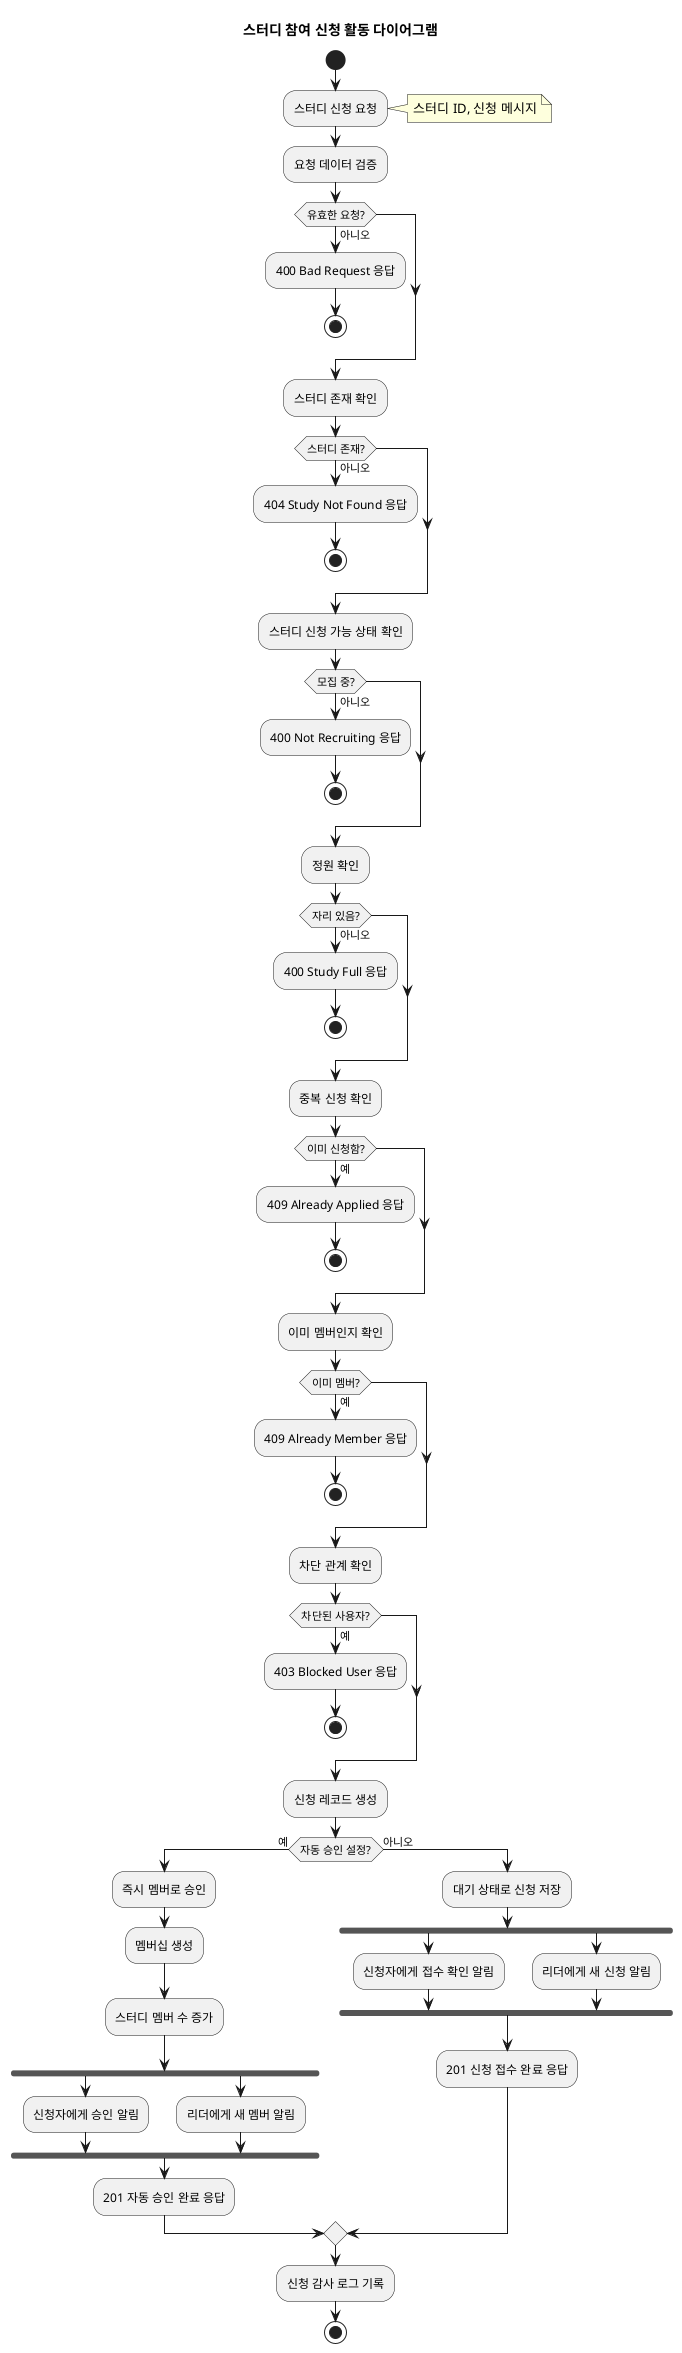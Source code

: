 @startuml
title 스터디 참여 신청 활동 다이어그램

start

:스터디 신청 요청;
note right: 스터디 ID, 신청 메시지

:요청 데이터 검증;

if (유효한 요청?) then (아니오)
  :400 Bad Request 응답;
  stop
endif

:스터디 존재 확인;

if (스터디 존재?) then (아니오)
  :404 Study Not Found 응답;
  stop
endif

:스터디 신청 가능 상태 확인;

if (모집 중?) then (아니오)
  :400 Not Recruiting 응답;
  stop
endif

:정원 확인;

if (자리 있음?) then (아니오)
  :400 Study Full 응답;
  stop
endif

:중복 신청 확인;

if (이미 신청함?) then (예)
  :409 Already Applied 응답;
  stop
endif

:이미 멤버인지 확인;

if (이미 멤버?) then (예)
  :409 Already Member 응답;
  stop
endif

:차단 관계 확인;

if (차단된 사용자?) then (예)
  :403 Blocked User 응답;
  stop
endif

:신청 레코드 생성;

if (자동 승인 설정?) then (예)
  :즉시 멤버로 승인;
  :멤버십 생성;
  :스터디 멤버 수 증가;

  fork
    :신청자에게 승인 알림;
  fork again
    :리더에게 새 멤버 알림;
  end fork

  :201 자동 승인 완료 응답;
else (아니오)
  :대기 상태로 신청 저장;

  fork
    :신청자에게 접수 확인 알림;
  fork again
    :리더에게 새 신청 알림;
  end fork

  :201 신청 접수 완료 응답;
endif

:신청 감사 로그 기록;

stop

@enduml
